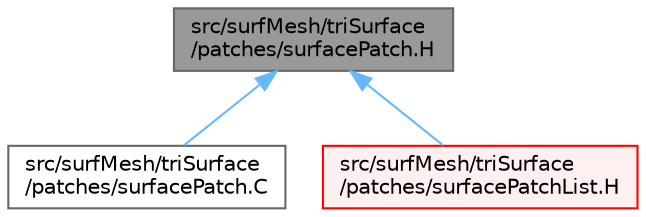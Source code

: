 digraph "src/surfMesh/triSurface/patches/surfacePatch.H"
{
 // LATEX_PDF_SIZE
  bgcolor="transparent";
  edge [fontname=Helvetica,fontsize=10,labelfontname=Helvetica,labelfontsize=10];
  node [fontname=Helvetica,fontsize=10,shape=box,height=0.2,width=0.4];
  Node1 [id="Node000001",label="src/surfMesh/triSurface\l/patches/surfacePatch.H",height=0.2,width=0.4,color="gray40", fillcolor="grey60", style="filled", fontcolor="black",tooltip=" "];
  Node1 -> Node2 [id="edge1_Node000001_Node000002",dir="back",color="steelblue1",style="solid",tooltip=" "];
  Node2 [id="Node000002",label="src/surfMesh/triSurface\l/patches/surfacePatch.C",height=0.2,width=0.4,color="grey40", fillcolor="white", style="filled",URL="$src_2surfMesh_2triSurface_2patches_2surfacePatch_8C.html",tooltip=" "];
  Node1 -> Node3 [id="edge2_Node000001_Node000003",dir="back",color="steelblue1",style="solid",tooltip=" "];
  Node3 [id="Node000003",label="src/surfMesh/triSurface\l/patches/surfacePatchList.H",height=0.2,width=0.4,color="red", fillcolor="#FFF0F0", style="filled",URL="$surfacePatchList_8H.html",tooltip=" "];
}
